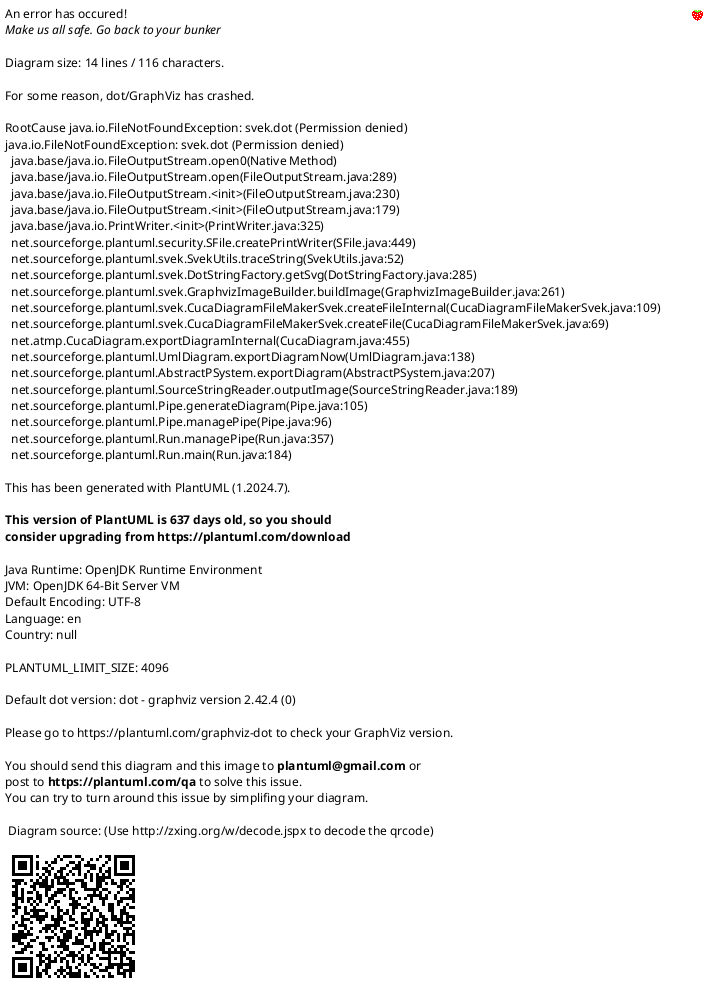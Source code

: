 {
  "sha1": "64o1q85uqb1dgmlmilzs175wnsd5i9n",
  "insertion": {
    "when": "2024-05-30T20:48:20.878Z",
    "user": "plantuml@gmail.com"
  }
}
@startuml
!pragma svek_trace on
frame X {
	frame a {
		[b]
		[c]
		[d]
	}
}
frame Y {
	database e
}
X --> Y
@enduml
